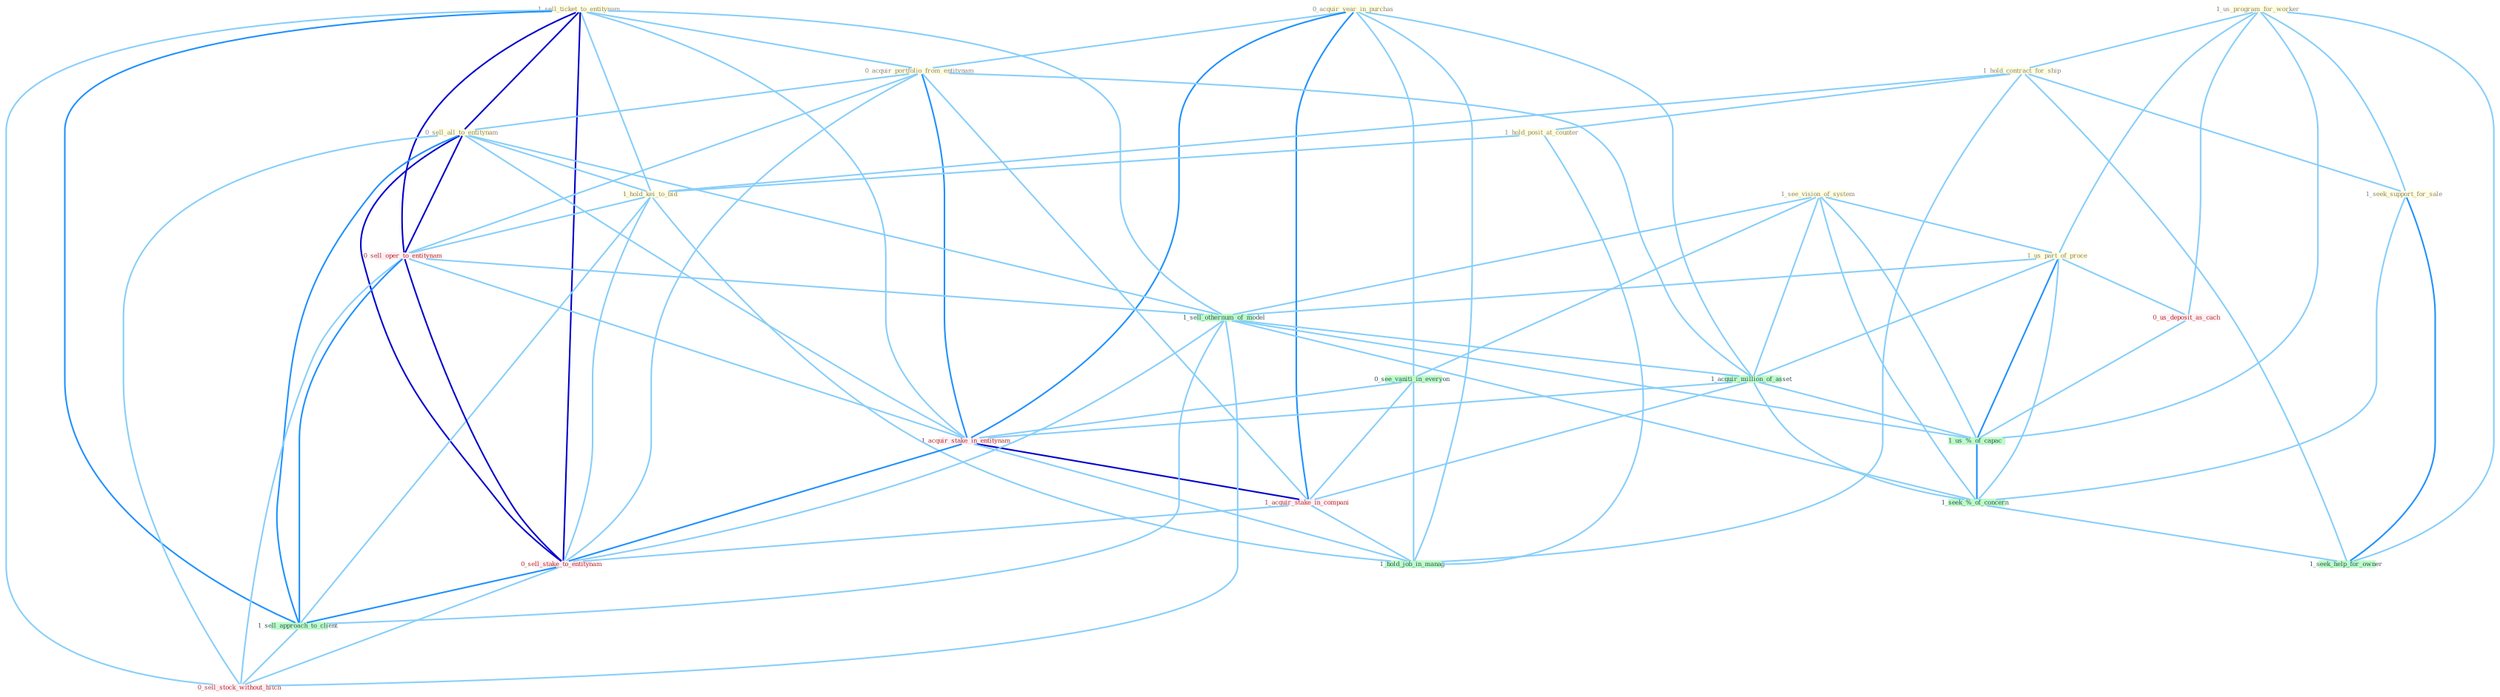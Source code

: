 Graph G{ 
    node
    [shape=polygon,style=filled,width=.5,height=.06,color="#BDFCC9",fixedsize=true,fontsize=4,
    fontcolor="#2f4f4f"];
    {node
    [color="#ffffe0", fontcolor="#8b7d6b"] "1_us_program_for_worker " "1_see_vision_of_system " "0_acquir_year_in_purchas " "1_sell_ticket_to_entitynam " "0_acquir_portfolio_from_entitynam " "0_sell_all_to_entitynam " "1_hold_contract_for_ship " "1_us_part_of_proce " "1_hold_posit_at_counter " "1_seek_support_for_sale " "1_hold_kei_to_bid "}
{node [color="#fff0f5", fontcolor="#b22222"] "0_sell_oper_to_entitynam " "0_us_deposit_as_cach " "1_acquir_stake_in_entitynam " "1_acquir_stake_in_compani " "0_sell_stake_to_entitynam " "0_sell_stock_without_hitch "}
edge [color="#B0E2FF"];

	"1_us_program_for_worker " -- "1_hold_contract_for_ship " [w="1", color="#87cefa" ];
	"1_us_program_for_worker " -- "1_us_part_of_proce " [w="1", color="#87cefa" ];
	"1_us_program_for_worker " -- "1_seek_support_for_sale " [w="1", color="#87cefa" ];
	"1_us_program_for_worker " -- "0_us_deposit_as_cach " [w="1", color="#87cefa" ];
	"1_us_program_for_worker " -- "1_us_%_of_capac " [w="1", color="#87cefa" ];
	"1_us_program_for_worker " -- "1_seek_help_for_owner " [w="1", color="#87cefa" ];
	"1_see_vision_of_system " -- "1_us_part_of_proce " [w="1", color="#87cefa" ];
	"1_see_vision_of_system " -- "1_sell_othernum_of_model " [w="1", color="#87cefa" ];
	"1_see_vision_of_system " -- "0_see_vaniti_in_everyon " [w="1", color="#87cefa" ];
	"1_see_vision_of_system " -- "1_acquir_million_of_asset " [w="1", color="#87cefa" ];
	"1_see_vision_of_system " -- "1_us_%_of_capac " [w="1", color="#87cefa" ];
	"1_see_vision_of_system " -- "1_seek_%_of_concern " [w="1", color="#87cefa" ];
	"0_acquir_year_in_purchas " -- "0_acquir_portfolio_from_entitynam " [w="1", color="#87cefa" ];
	"0_acquir_year_in_purchas " -- "0_see_vaniti_in_everyon " [w="1", color="#87cefa" ];
	"0_acquir_year_in_purchas " -- "1_acquir_million_of_asset " [w="1", color="#87cefa" ];
	"0_acquir_year_in_purchas " -- "1_acquir_stake_in_entitynam " [w="2", color="#1e90ff" , len=0.8];
	"0_acquir_year_in_purchas " -- "1_acquir_stake_in_compani " [w="2", color="#1e90ff" , len=0.8];
	"0_acquir_year_in_purchas " -- "1_hold_job_in_manag " [w="1", color="#87cefa" ];
	"1_sell_ticket_to_entitynam " -- "0_acquir_portfolio_from_entitynam " [w="1", color="#87cefa" ];
	"1_sell_ticket_to_entitynam " -- "0_sell_all_to_entitynam " [w="3", color="#0000cd" , len=0.6];
	"1_sell_ticket_to_entitynam " -- "1_hold_kei_to_bid " [w="1", color="#87cefa" ];
	"1_sell_ticket_to_entitynam " -- "0_sell_oper_to_entitynam " [w="3", color="#0000cd" , len=0.6];
	"1_sell_ticket_to_entitynam " -- "1_sell_othernum_of_model " [w="1", color="#87cefa" ];
	"1_sell_ticket_to_entitynam " -- "1_acquir_stake_in_entitynam " [w="1", color="#87cefa" ];
	"1_sell_ticket_to_entitynam " -- "0_sell_stake_to_entitynam " [w="3", color="#0000cd" , len=0.6];
	"1_sell_ticket_to_entitynam " -- "1_sell_approach_to_client " [w="2", color="#1e90ff" , len=0.8];
	"1_sell_ticket_to_entitynam " -- "0_sell_stock_without_hitch " [w="1", color="#87cefa" ];
	"0_acquir_portfolio_from_entitynam " -- "0_sell_all_to_entitynam " [w="1", color="#87cefa" ];
	"0_acquir_portfolio_from_entitynam " -- "0_sell_oper_to_entitynam " [w="1", color="#87cefa" ];
	"0_acquir_portfolio_from_entitynam " -- "1_acquir_million_of_asset " [w="1", color="#87cefa" ];
	"0_acquir_portfolio_from_entitynam " -- "1_acquir_stake_in_entitynam " [w="2", color="#1e90ff" , len=0.8];
	"0_acquir_portfolio_from_entitynam " -- "1_acquir_stake_in_compani " [w="1", color="#87cefa" ];
	"0_acquir_portfolio_from_entitynam " -- "0_sell_stake_to_entitynam " [w="1", color="#87cefa" ];
	"0_sell_all_to_entitynam " -- "1_hold_kei_to_bid " [w="1", color="#87cefa" ];
	"0_sell_all_to_entitynam " -- "0_sell_oper_to_entitynam " [w="3", color="#0000cd" , len=0.6];
	"0_sell_all_to_entitynam " -- "1_sell_othernum_of_model " [w="1", color="#87cefa" ];
	"0_sell_all_to_entitynam " -- "1_acquir_stake_in_entitynam " [w="1", color="#87cefa" ];
	"0_sell_all_to_entitynam " -- "0_sell_stake_to_entitynam " [w="3", color="#0000cd" , len=0.6];
	"0_sell_all_to_entitynam " -- "1_sell_approach_to_client " [w="2", color="#1e90ff" , len=0.8];
	"0_sell_all_to_entitynam " -- "0_sell_stock_without_hitch " [w="1", color="#87cefa" ];
	"1_hold_contract_for_ship " -- "1_hold_posit_at_counter " [w="1", color="#87cefa" ];
	"1_hold_contract_for_ship " -- "1_seek_support_for_sale " [w="1", color="#87cefa" ];
	"1_hold_contract_for_ship " -- "1_hold_kei_to_bid " [w="1", color="#87cefa" ];
	"1_hold_contract_for_ship " -- "1_hold_job_in_manag " [w="1", color="#87cefa" ];
	"1_hold_contract_for_ship " -- "1_seek_help_for_owner " [w="1", color="#87cefa" ];
	"1_us_part_of_proce " -- "1_sell_othernum_of_model " [w="1", color="#87cefa" ];
	"1_us_part_of_proce " -- "1_acquir_million_of_asset " [w="1", color="#87cefa" ];
	"1_us_part_of_proce " -- "0_us_deposit_as_cach " [w="1", color="#87cefa" ];
	"1_us_part_of_proce " -- "1_us_%_of_capac " [w="2", color="#1e90ff" , len=0.8];
	"1_us_part_of_proce " -- "1_seek_%_of_concern " [w="1", color="#87cefa" ];
	"1_hold_posit_at_counter " -- "1_hold_kei_to_bid " [w="1", color="#87cefa" ];
	"1_hold_posit_at_counter " -- "1_hold_job_in_manag " [w="1", color="#87cefa" ];
	"1_seek_support_for_sale " -- "1_seek_%_of_concern " [w="1", color="#87cefa" ];
	"1_seek_support_for_sale " -- "1_seek_help_for_owner " [w="2", color="#1e90ff" , len=0.8];
	"1_hold_kei_to_bid " -- "0_sell_oper_to_entitynam " [w="1", color="#87cefa" ];
	"1_hold_kei_to_bid " -- "0_sell_stake_to_entitynam " [w="1", color="#87cefa" ];
	"1_hold_kei_to_bid " -- "1_sell_approach_to_client " [w="1", color="#87cefa" ];
	"1_hold_kei_to_bid " -- "1_hold_job_in_manag " [w="1", color="#87cefa" ];
	"0_sell_oper_to_entitynam " -- "1_sell_othernum_of_model " [w="1", color="#87cefa" ];
	"0_sell_oper_to_entitynam " -- "1_acquir_stake_in_entitynam " [w="1", color="#87cefa" ];
	"0_sell_oper_to_entitynam " -- "0_sell_stake_to_entitynam " [w="3", color="#0000cd" , len=0.6];
	"0_sell_oper_to_entitynam " -- "1_sell_approach_to_client " [w="2", color="#1e90ff" , len=0.8];
	"0_sell_oper_to_entitynam " -- "0_sell_stock_without_hitch " [w="1", color="#87cefa" ];
	"1_sell_othernum_of_model " -- "1_acquir_million_of_asset " [w="1", color="#87cefa" ];
	"1_sell_othernum_of_model " -- "0_sell_stake_to_entitynam " [w="1", color="#87cefa" ];
	"1_sell_othernum_of_model " -- "1_us_%_of_capac " [w="1", color="#87cefa" ];
	"1_sell_othernum_of_model " -- "1_sell_approach_to_client " [w="1", color="#87cefa" ];
	"1_sell_othernum_of_model " -- "0_sell_stock_without_hitch " [w="1", color="#87cefa" ];
	"1_sell_othernum_of_model " -- "1_seek_%_of_concern " [w="1", color="#87cefa" ];
	"0_see_vaniti_in_everyon " -- "1_acquir_stake_in_entitynam " [w="1", color="#87cefa" ];
	"0_see_vaniti_in_everyon " -- "1_acquir_stake_in_compani " [w="1", color="#87cefa" ];
	"0_see_vaniti_in_everyon " -- "1_hold_job_in_manag " [w="1", color="#87cefa" ];
	"1_acquir_million_of_asset " -- "1_acquir_stake_in_entitynam " [w="1", color="#87cefa" ];
	"1_acquir_million_of_asset " -- "1_acquir_stake_in_compani " [w="1", color="#87cefa" ];
	"1_acquir_million_of_asset " -- "1_us_%_of_capac " [w="1", color="#87cefa" ];
	"1_acquir_million_of_asset " -- "1_seek_%_of_concern " [w="1", color="#87cefa" ];
	"0_us_deposit_as_cach " -- "1_us_%_of_capac " [w="1", color="#87cefa" ];
	"1_acquir_stake_in_entitynam " -- "1_acquir_stake_in_compani " [w="3", color="#0000cd" , len=0.6];
	"1_acquir_stake_in_entitynam " -- "0_sell_stake_to_entitynam " [w="2", color="#1e90ff" , len=0.8];
	"1_acquir_stake_in_entitynam " -- "1_hold_job_in_manag " [w="1", color="#87cefa" ];
	"1_acquir_stake_in_compani " -- "0_sell_stake_to_entitynam " [w="1", color="#87cefa" ];
	"1_acquir_stake_in_compani " -- "1_hold_job_in_manag " [w="1", color="#87cefa" ];
	"0_sell_stake_to_entitynam " -- "1_sell_approach_to_client " [w="2", color="#1e90ff" , len=0.8];
	"0_sell_stake_to_entitynam " -- "0_sell_stock_without_hitch " [w="1", color="#87cefa" ];
	"1_us_%_of_capac " -- "1_seek_%_of_concern " [w="2", color="#1e90ff" , len=0.8];
	"1_sell_approach_to_client " -- "0_sell_stock_without_hitch " [w="1", color="#87cefa" ];
	"1_seek_%_of_concern " -- "1_seek_help_for_owner " [w="1", color="#87cefa" ];
}